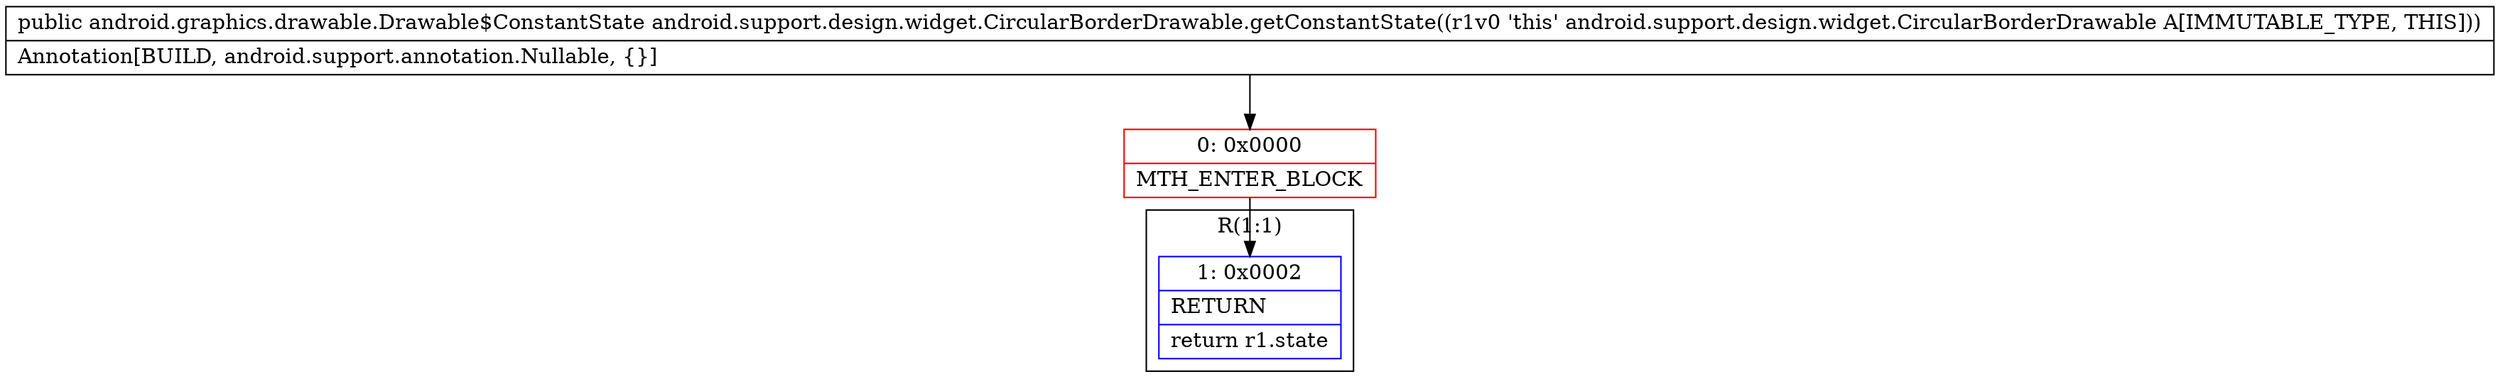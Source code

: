 digraph "CFG forandroid.support.design.widget.CircularBorderDrawable.getConstantState()Landroid\/graphics\/drawable\/Drawable$ConstantState;" {
subgraph cluster_Region_1091026318 {
label = "R(1:1)";
node [shape=record,color=blue];
Node_1 [shape=record,label="{1\:\ 0x0002|RETURN\l|return r1.state\l}"];
}
Node_0 [shape=record,color=red,label="{0\:\ 0x0000|MTH_ENTER_BLOCK\l}"];
MethodNode[shape=record,label="{public android.graphics.drawable.Drawable$ConstantState android.support.design.widget.CircularBorderDrawable.getConstantState((r1v0 'this' android.support.design.widget.CircularBorderDrawable A[IMMUTABLE_TYPE, THIS]))  | Annotation[BUILD, android.support.annotation.Nullable, \{\}]\l}"];
MethodNode -> Node_0;
Node_0 -> Node_1;
}


